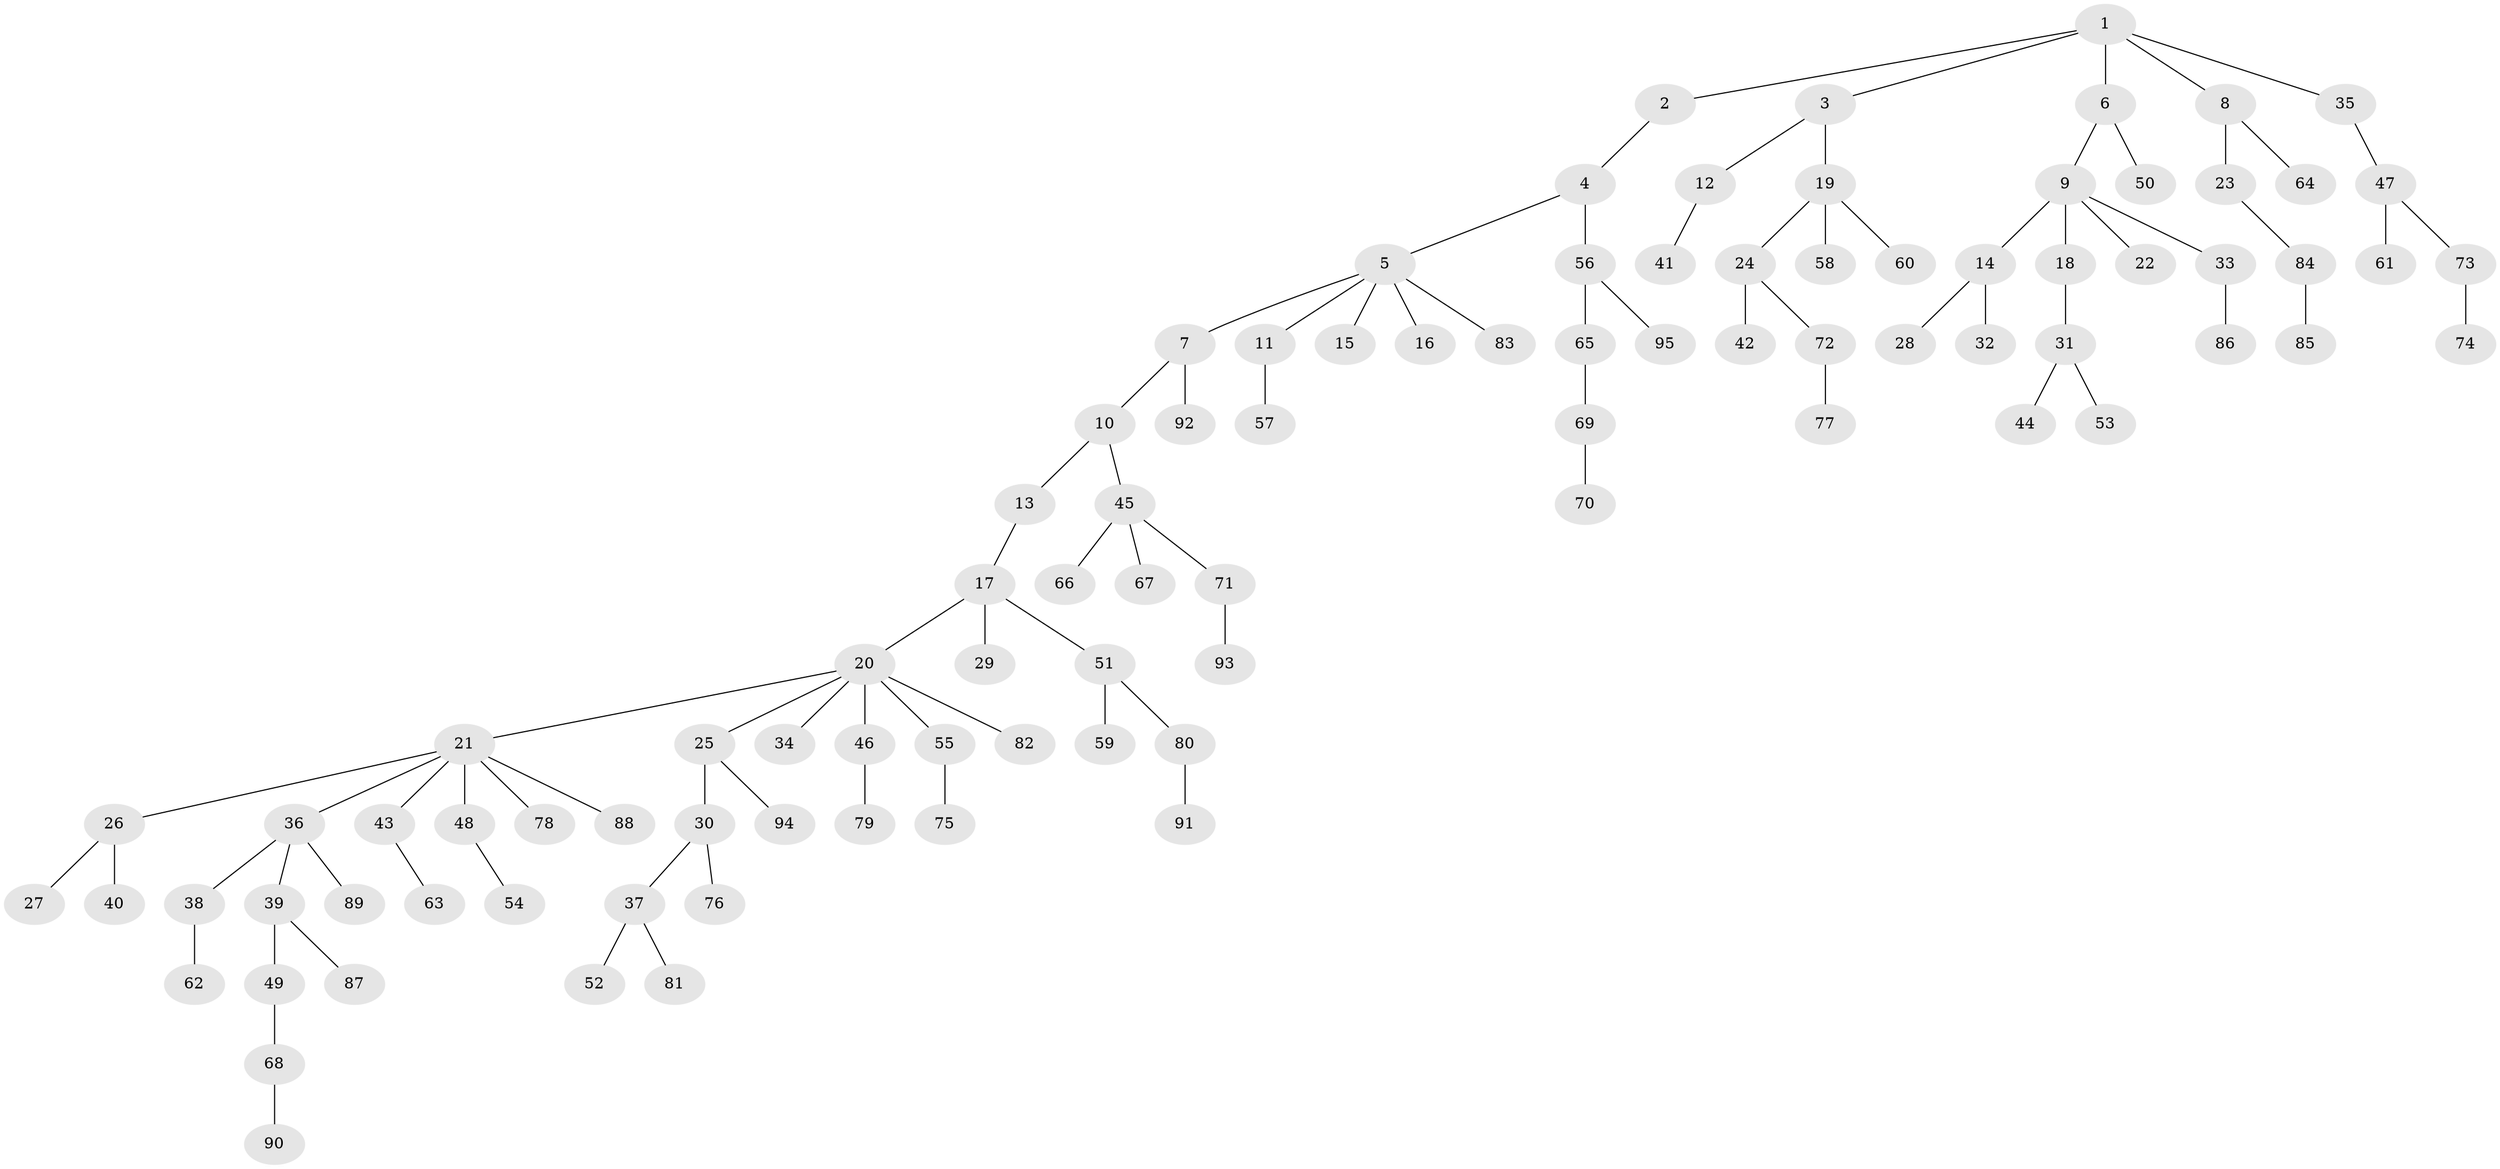 // Generated by graph-tools (version 1.1) at 2025/52/03/09/25 04:52:26]
// undirected, 95 vertices, 94 edges
graph export_dot {
graph [start="1"]
  node [color=gray90,style=filled];
  1;
  2;
  3;
  4;
  5;
  6;
  7;
  8;
  9;
  10;
  11;
  12;
  13;
  14;
  15;
  16;
  17;
  18;
  19;
  20;
  21;
  22;
  23;
  24;
  25;
  26;
  27;
  28;
  29;
  30;
  31;
  32;
  33;
  34;
  35;
  36;
  37;
  38;
  39;
  40;
  41;
  42;
  43;
  44;
  45;
  46;
  47;
  48;
  49;
  50;
  51;
  52;
  53;
  54;
  55;
  56;
  57;
  58;
  59;
  60;
  61;
  62;
  63;
  64;
  65;
  66;
  67;
  68;
  69;
  70;
  71;
  72;
  73;
  74;
  75;
  76;
  77;
  78;
  79;
  80;
  81;
  82;
  83;
  84;
  85;
  86;
  87;
  88;
  89;
  90;
  91;
  92;
  93;
  94;
  95;
  1 -- 2;
  1 -- 3;
  1 -- 6;
  1 -- 8;
  1 -- 35;
  2 -- 4;
  3 -- 12;
  3 -- 19;
  4 -- 5;
  4 -- 56;
  5 -- 7;
  5 -- 11;
  5 -- 15;
  5 -- 16;
  5 -- 83;
  6 -- 9;
  6 -- 50;
  7 -- 10;
  7 -- 92;
  8 -- 23;
  8 -- 64;
  9 -- 14;
  9 -- 18;
  9 -- 22;
  9 -- 33;
  10 -- 13;
  10 -- 45;
  11 -- 57;
  12 -- 41;
  13 -- 17;
  14 -- 28;
  14 -- 32;
  17 -- 20;
  17 -- 29;
  17 -- 51;
  18 -- 31;
  19 -- 24;
  19 -- 58;
  19 -- 60;
  20 -- 21;
  20 -- 25;
  20 -- 34;
  20 -- 46;
  20 -- 55;
  20 -- 82;
  21 -- 26;
  21 -- 36;
  21 -- 43;
  21 -- 48;
  21 -- 78;
  21 -- 88;
  23 -- 84;
  24 -- 42;
  24 -- 72;
  25 -- 30;
  25 -- 94;
  26 -- 27;
  26 -- 40;
  30 -- 37;
  30 -- 76;
  31 -- 44;
  31 -- 53;
  33 -- 86;
  35 -- 47;
  36 -- 38;
  36 -- 39;
  36 -- 89;
  37 -- 52;
  37 -- 81;
  38 -- 62;
  39 -- 49;
  39 -- 87;
  43 -- 63;
  45 -- 66;
  45 -- 67;
  45 -- 71;
  46 -- 79;
  47 -- 61;
  47 -- 73;
  48 -- 54;
  49 -- 68;
  51 -- 59;
  51 -- 80;
  55 -- 75;
  56 -- 65;
  56 -- 95;
  65 -- 69;
  68 -- 90;
  69 -- 70;
  71 -- 93;
  72 -- 77;
  73 -- 74;
  80 -- 91;
  84 -- 85;
}
